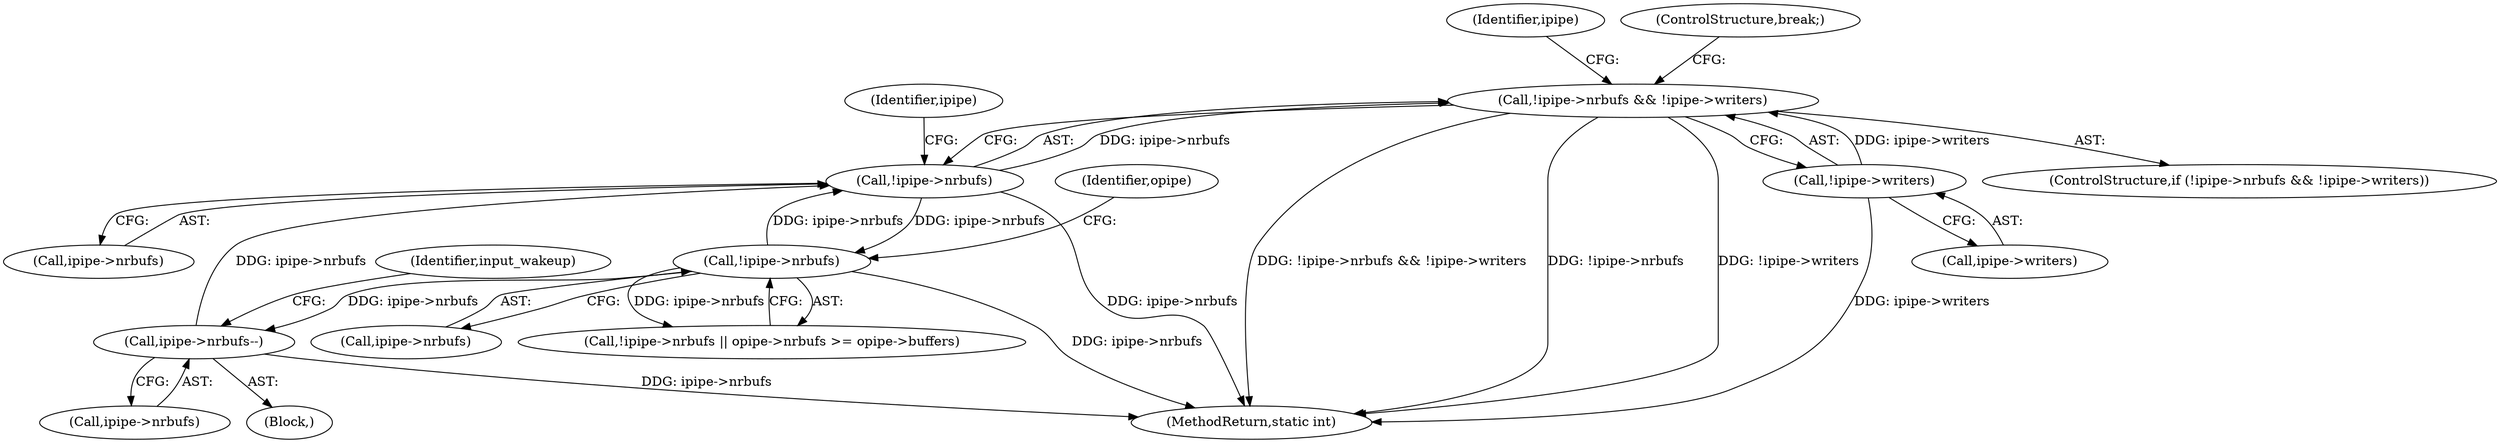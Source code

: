 digraph "0_linux_15fab63e1e57be9fdb5eec1bbc5916e9825e9acb_0@API" {
"1000168" [label="(Call,!ipipe->nrbufs && !ipipe->writers)"];
"1000169" [label="(Call,!ipipe->nrbufs)"];
"1000180" [label="(Call,!ipipe->nrbufs)"];
"1000277" [label="(Call,ipipe->nrbufs--)"];
"1000173" [label="(Call,!ipipe->writers)"];
"1000247" [label="(Block,)"];
"1000179" [label="(Call,!ipipe->nrbufs || opipe->nrbufs >= opipe->buffers)"];
"1000181" [label="(Call,ipipe->nrbufs)"];
"1000169" [label="(Call,!ipipe->nrbufs)"];
"1000167" [label="(ControlStructure,if (!ipipe->nrbufs && !ipipe->writers))"];
"1000182" [label="(Identifier,ipipe)"];
"1000282" [label="(Identifier,input_wakeup)"];
"1000170" [label="(Call,ipipe->nrbufs)"];
"1000174" [label="(Call,ipipe->writers)"];
"1000180" [label="(Call,!ipipe->nrbufs)"];
"1000173" [label="(Call,!ipipe->writers)"];
"1000168" [label="(Call,!ipipe->nrbufs && !ipipe->writers)"];
"1000186" [label="(Identifier,opipe)"];
"1000175" [label="(Identifier,ipipe)"];
"1000278" [label="(Call,ipipe->nrbufs)"];
"1000277" [label="(Call,ipipe->nrbufs--)"];
"1000177" [label="(ControlStructure,break;)"];
"1000361" [label="(MethodReturn,static int)"];
"1000168" -> "1000167"  [label="AST: "];
"1000168" -> "1000169"  [label="CFG: "];
"1000168" -> "1000173"  [label="CFG: "];
"1000169" -> "1000168"  [label="AST: "];
"1000173" -> "1000168"  [label="AST: "];
"1000177" -> "1000168"  [label="CFG: "];
"1000182" -> "1000168"  [label="CFG: "];
"1000168" -> "1000361"  [label="DDG: !ipipe->nrbufs && !ipipe->writers"];
"1000168" -> "1000361"  [label="DDG: !ipipe->nrbufs"];
"1000168" -> "1000361"  [label="DDG: !ipipe->writers"];
"1000169" -> "1000168"  [label="DDG: ipipe->nrbufs"];
"1000173" -> "1000168"  [label="DDG: ipipe->writers"];
"1000169" -> "1000170"  [label="CFG: "];
"1000170" -> "1000169"  [label="AST: "];
"1000175" -> "1000169"  [label="CFG: "];
"1000169" -> "1000361"  [label="DDG: ipipe->nrbufs"];
"1000180" -> "1000169"  [label="DDG: ipipe->nrbufs"];
"1000277" -> "1000169"  [label="DDG: ipipe->nrbufs"];
"1000169" -> "1000180"  [label="DDG: ipipe->nrbufs"];
"1000180" -> "1000179"  [label="AST: "];
"1000180" -> "1000181"  [label="CFG: "];
"1000181" -> "1000180"  [label="AST: "];
"1000186" -> "1000180"  [label="CFG: "];
"1000179" -> "1000180"  [label="CFG: "];
"1000180" -> "1000361"  [label="DDG: ipipe->nrbufs"];
"1000180" -> "1000179"  [label="DDG: ipipe->nrbufs"];
"1000180" -> "1000277"  [label="DDG: ipipe->nrbufs"];
"1000277" -> "1000247"  [label="AST: "];
"1000277" -> "1000278"  [label="CFG: "];
"1000278" -> "1000277"  [label="AST: "];
"1000282" -> "1000277"  [label="CFG: "];
"1000277" -> "1000361"  [label="DDG: ipipe->nrbufs"];
"1000173" -> "1000174"  [label="CFG: "];
"1000174" -> "1000173"  [label="AST: "];
"1000173" -> "1000361"  [label="DDG: ipipe->writers"];
}
